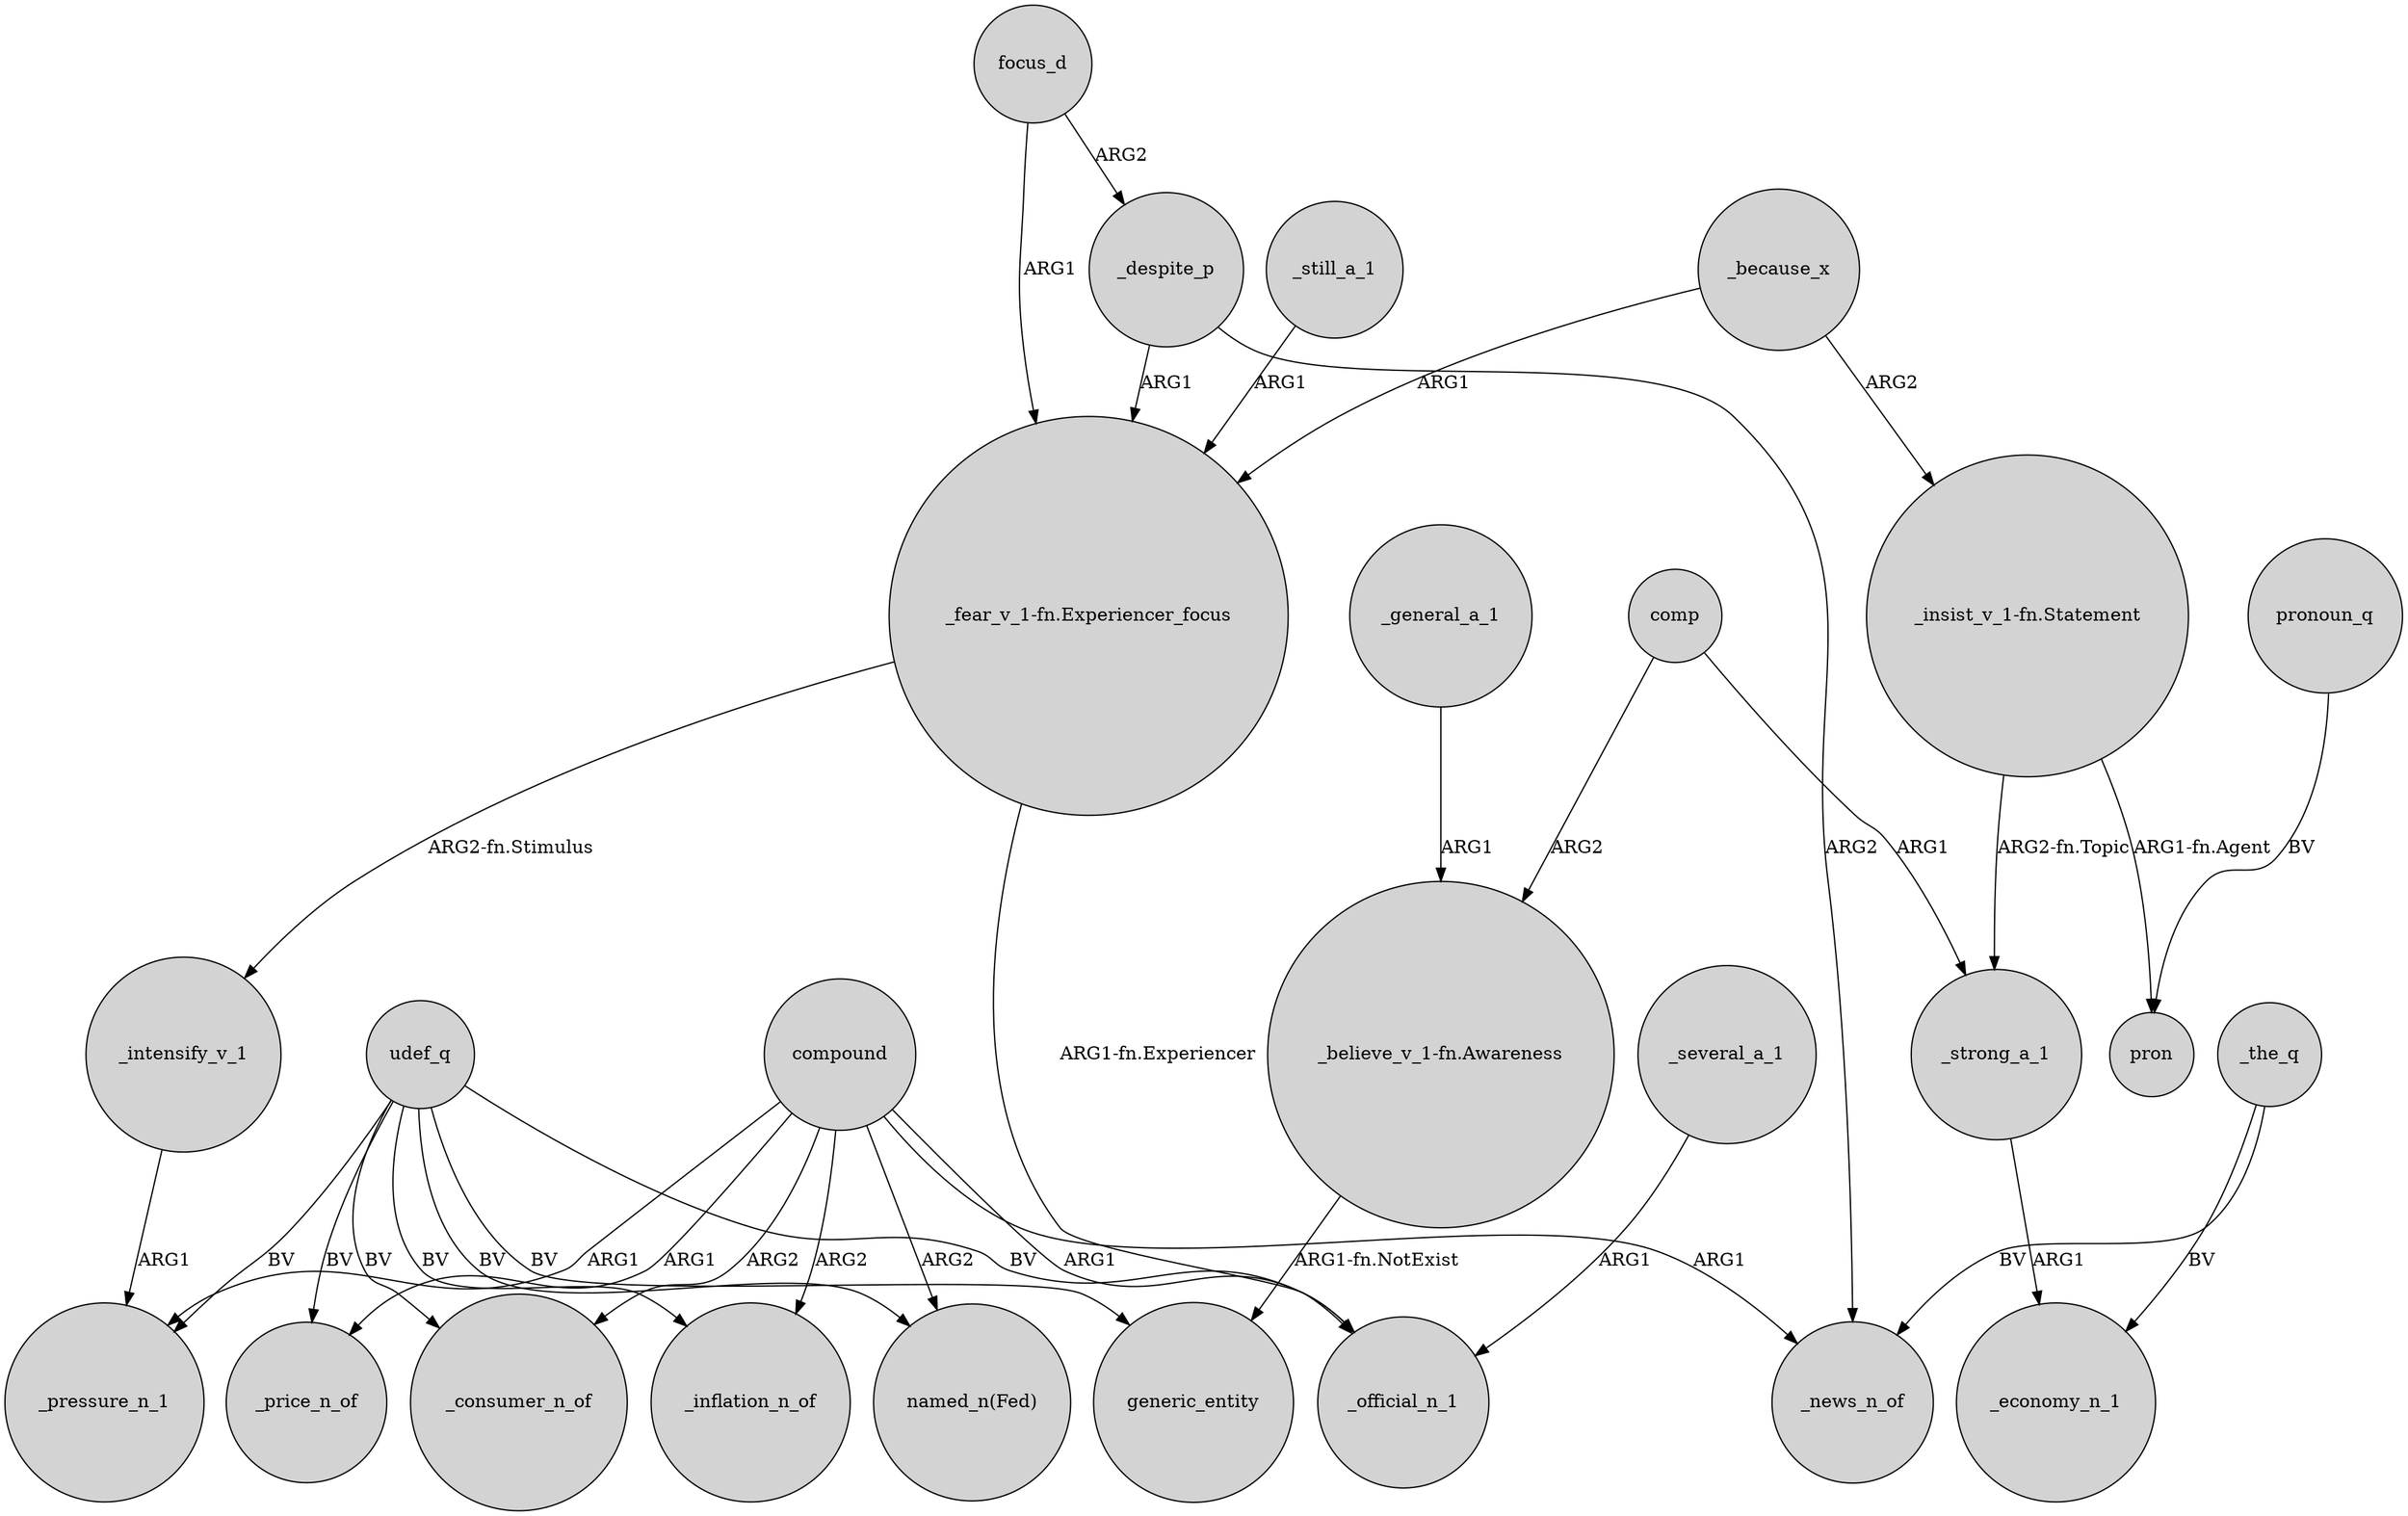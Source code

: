 digraph {
	node [shape=circle style=filled]
	udef_q -> _pressure_n_1 [label=BV]
	udef_q -> _inflation_n_of [label=BV]
	udef_q -> _price_n_of [label=BV]
	udef_q -> generic_entity [label=BV]
	_despite_p -> _news_n_of [label=ARG2]
	compound -> "named_n(Fed)" [label=ARG2]
	_the_q -> _economy_n_1 [label=BV]
	"_fear_v_1-fn.Experiencer_focus" -> _official_n_1 [label="ARG1-fn.Experiencer"]
	focus_d -> _despite_p [label=ARG2]
	"_fear_v_1-fn.Experiencer_focus" -> _intensify_v_1 [label="ARG2-fn.Stimulus"]
	_several_a_1 -> _official_n_1 [label=ARG1]
	_despite_p -> "_fear_v_1-fn.Experiencer_focus" [label=ARG1]
	comp -> _strong_a_1 [label=ARG1]
	pronoun_q -> pron [label=BV]
	_strong_a_1 -> _economy_n_1 [label=ARG1]
	_intensify_v_1 -> _pressure_n_1 [label=ARG1]
	_still_a_1 -> "_fear_v_1-fn.Experiencer_focus" [label=ARG1]
	udef_q -> _official_n_1 [label=BV]
	comp -> "_believe_v_1-fn.Awareness" [label=ARG2]
	_general_a_1 -> "_believe_v_1-fn.Awareness" [label=ARG1]
	focus_d -> "_fear_v_1-fn.Experiencer_focus" [label=ARG1]
	compound -> _inflation_n_of [label=ARG2]
	udef_q -> _consumer_n_of [label=BV]
	"_believe_v_1-fn.Awareness" -> generic_entity [label="ARG1-fn.NotExist"]
	udef_q -> "named_n(Fed)" [label=BV]
	compound -> _pressure_n_1 [label=ARG1]
	"_insist_v_1-fn.Statement" -> _strong_a_1 [label="ARG2-fn.Topic"]
	_the_q -> _news_n_of [label=BV]
	_because_x -> "_fear_v_1-fn.Experiencer_focus" [label=ARG1]
	compound -> _official_n_1 [label=ARG1]
	compound -> _consumer_n_of [label=ARG2]
	"_insist_v_1-fn.Statement" -> pron [label="ARG1-fn.Agent"]
	compound -> _news_n_of [label=ARG1]
	compound -> _price_n_of [label=ARG1]
	_because_x -> "_insist_v_1-fn.Statement" [label=ARG2]
}
